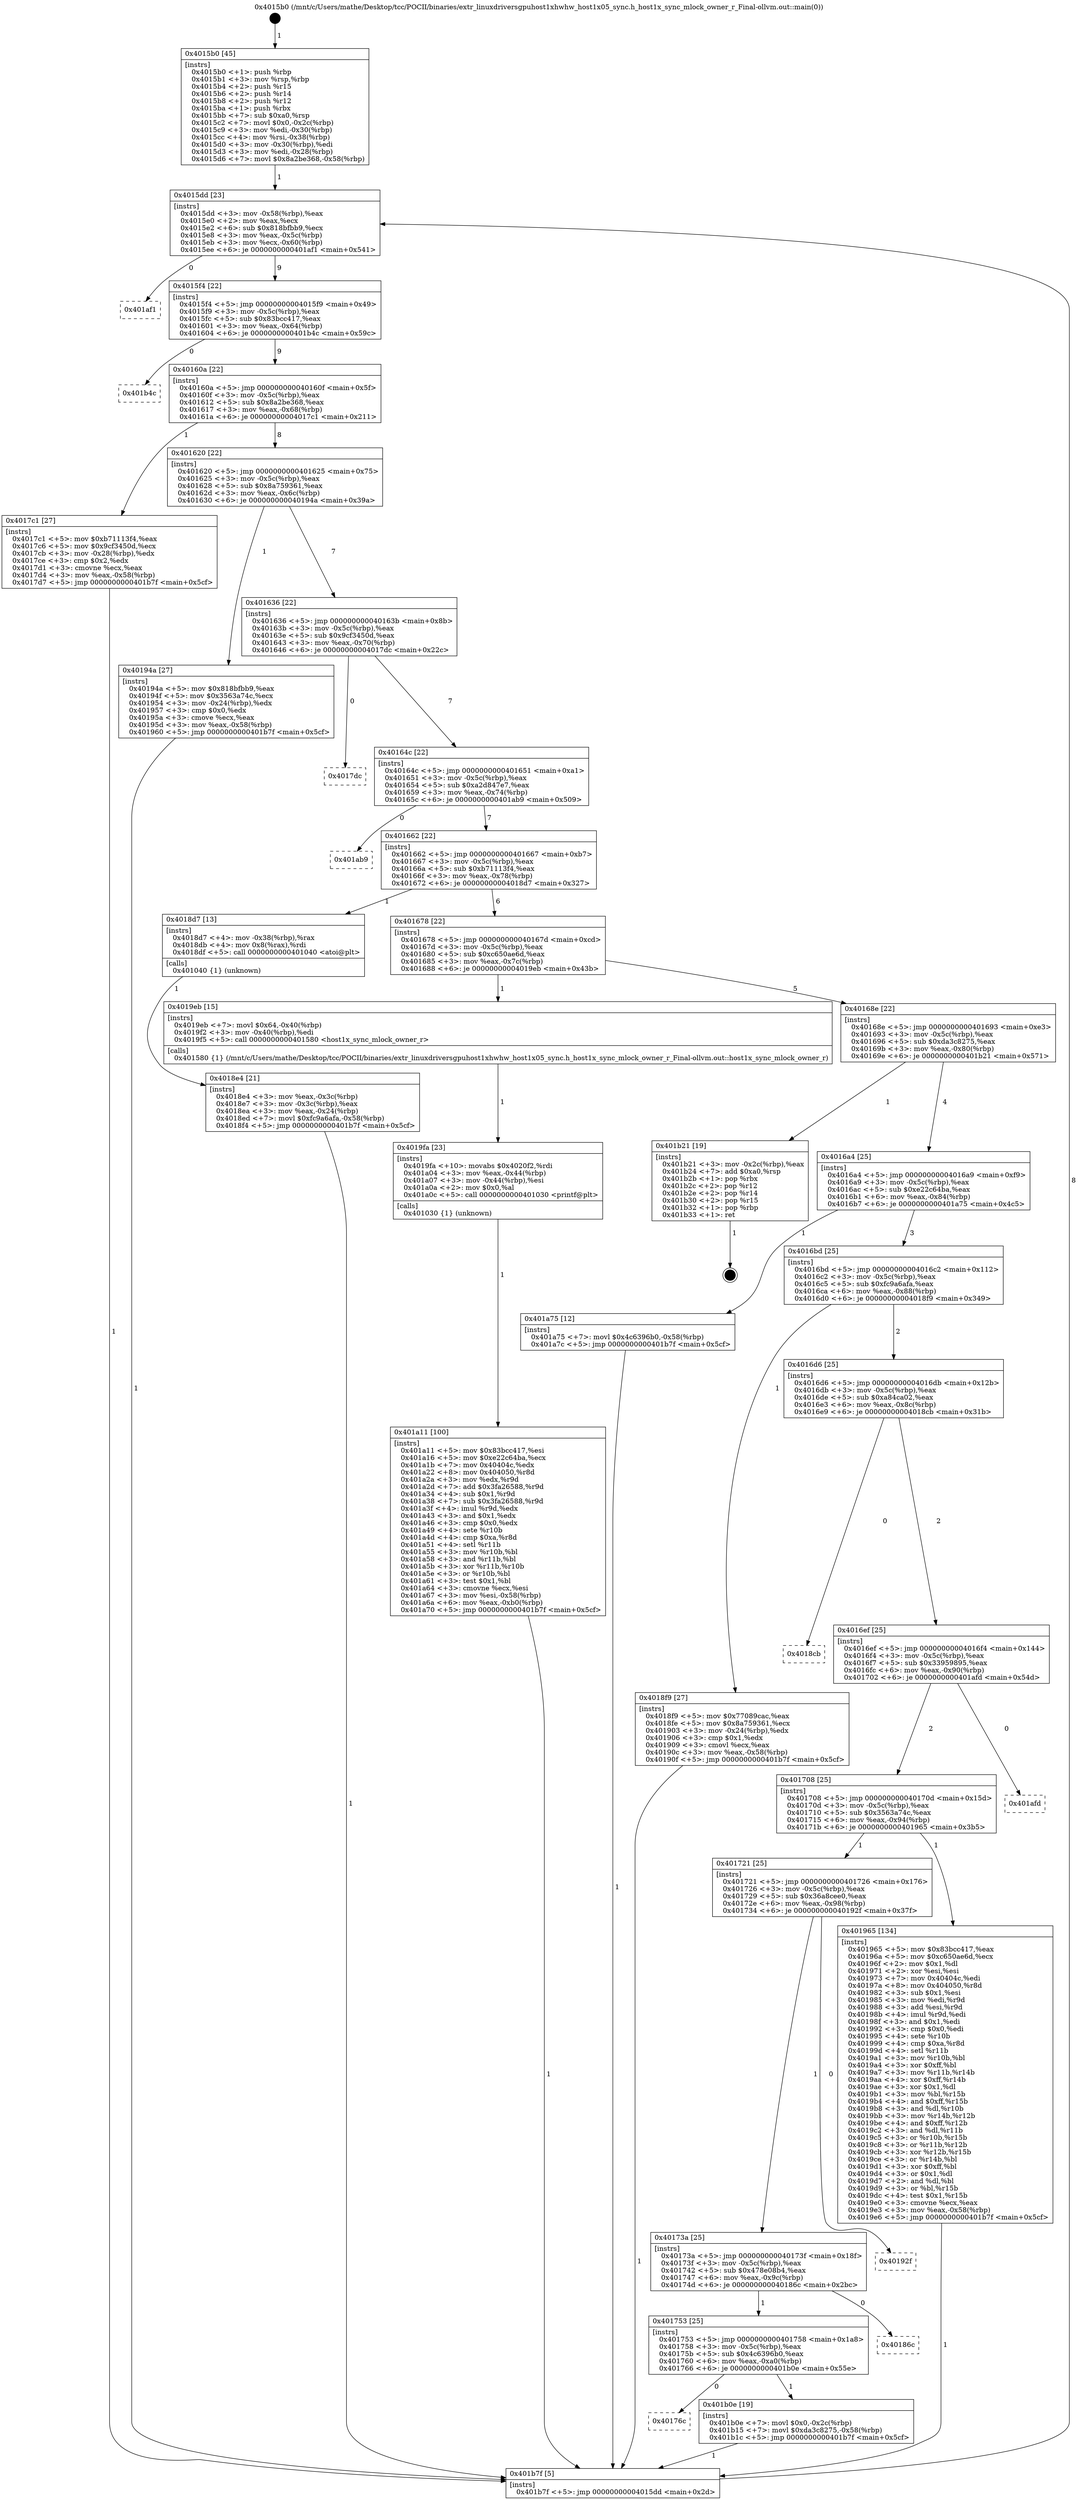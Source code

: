 digraph "0x4015b0" {
  label = "0x4015b0 (/mnt/c/Users/mathe/Desktop/tcc/POCII/binaries/extr_linuxdriversgpuhost1xhwhw_host1x05_sync.h_host1x_sync_mlock_owner_r_Final-ollvm.out::main(0))"
  labelloc = "t"
  node[shape=record]

  Entry [label="",width=0.3,height=0.3,shape=circle,fillcolor=black,style=filled]
  "0x4015dd" [label="{
     0x4015dd [23]\l
     | [instrs]\l
     &nbsp;&nbsp;0x4015dd \<+3\>: mov -0x58(%rbp),%eax\l
     &nbsp;&nbsp;0x4015e0 \<+2\>: mov %eax,%ecx\l
     &nbsp;&nbsp;0x4015e2 \<+6\>: sub $0x818bfbb9,%ecx\l
     &nbsp;&nbsp;0x4015e8 \<+3\>: mov %eax,-0x5c(%rbp)\l
     &nbsp;&nbsp;0x4015eb \<+3\>: mov %ecx,-0x60(%rbp)\l
     &nbsp;&nbsp;0x4015ee \<+6\>: je 0000000000401af1 \<main+0x541\>\l
  }"]
  "0x401af1" [label="{
     0x401af1\l
  }", style=dashed]
  "0x4015f4" [label="{
     0x4015f4 [22]\l
     | [instrs]\l
     &nbsp;&nbsp;0x4015f4 \<+5\>: jmp 00000000004015f9 \<main+0x49\>\l
     &nbsp;&nbsp;0x4015f9 \<+3\>: mov -0x5c(%rbp),%eax\l
     &nbsp;&nbsp;0x4015fc \<+5\>: sub $0x83bcc417,%eax\l
     &nbsp;&nbsp;0x401601 \<+3\>: mov %eax,-0x64(%rbp)\l
     &nbsp;&nbsp;0x401604 \<+6\>: je 0000000000401b4c \<main+0x59c\>\l
  }"]
  Exit [label="",width=0.3,height=0.3,shape=circle,fillcolor=black,style=filled,peripheries=2]
  "0x401b4c" [label="{
     0x401b4c\l
  }", style=dashed]
  "0x40160a" [label="{
     0x40160a [22]\l
     | [instrs]\l
     &nbsp;&nbsp;0x40160a \<+5\>: jmp 000000000040160f \<main+0x5f\>\l
     &nbsp;&nbsp;0x40160f \<+3\>: mov -0x5c(%rbp),%eax\l
     &nbsp;&nbsp;0x401612 \<+5\>: sub $0x8a2be368,%eax\l
     &nbsp;&nbsp;0x401617 \<+3\>: mov %eax,-0x68(%rbp)\l
     &nbsp;&nbsp;0x40161a \<+6\>: je 00000000004017c1 \<main+0x211\>\l
  }"]
  "0x40176c" [label="{
     0x40176c\l
  }", style=dashed]
  "0x4017c1" [label="{
     0x4017c1 [27]\l
     | [instrs]\l
     &nbsp;&nbsp;0x4017c1 \<+5\>: mov $0xb71113f4,%eax\l
     &nbsp;&nbsp;0x4017c6 \<+5\>: mov $0x9cf3450d,%ecx\l
     &nbsp;&nbsp;0x4017cb \<+3\>: mov -0x28(%rbp),%edx\l
     &nbsp;&nbsp;0x4017ce \<+3\>: cmp $0x2,%edx\l
     &nbsp;&nbsp;0x4017d1 \<+3\>: cmovne %ecx,%eax\l
     &nbsp;&nbsp;0x4017d4 \<+3\>: mov %eax,-0x58(%rbp)\l
     &nbsp;&nbsp;0x4017d7 \<+5\>: jmp 0000000000401b7f \<main+0x5cf\>\l
  }"]
  "0x401620" [label="{
     0x401620 [22]\l
     | [instrs]\l
     &nbsp;&nbsp;0x401620 \<+5\>: jmp 0000000000401625 \<main+0x75\>\l
     &nbsp;&nbsp;0x401625 \<+3\>: mov -0x5c(%rbp),%eax\l
     &nbsp;&nbsp;0x401628 \<+5\>: sub $0x8a759361,%eax\l
     &nbsp;&nbsp;0x40162d \<+3\>: mov %eax,-0x6c(%rbp)\l
     &nbsp;&nbsp;0x401630 \<+6\>: je 000000000040194a \<main+0x39a\>\l
  }"]
  "0x401b7f" [label="{
     0x401b7f [5]\l
     | [instrs]\l
     &nbsp;&nbsp;0x401b7f \<+5\>: jmp 00000000004015dd \<main+0x2d\>\l
  }"]
  "0x4015b0" [label="{
     0x4015b0 [45]\l
     | [instrs]\l
     &nbsp;&nbsp;0x4015b0 \<+1\>: push %rbp\l
     &nbsp;&nbsp;0x4015b1 \<+3\>: mov %rsp,%rbp\l
     &nbsp;&nbsp;0x4015b4 \<+2\>: push %r15\l
     &nbsp;&nbsp;0x4015b6 \<+2\>: push %r14\l
     &nbsp;&nbsp;0x4015b8 \<+2\>: push %r12\l
     &nbsp;&nbsp;0x4015ba \<+1\>: push %rbx\l
     &nbsp;&nbsp;0x4015bb \<+7\>: sub $0xa0,%rsp\l
     &nbsp;&nbsp;0x4015c2 \<+7\>: movl $0x0,-0x2c(%rbp)\l
     &nbsp;&nbsp;0x4015c9 \<+3\>: mov %edi,-0x30(%rbp)\l
     &nbsp;&nbsp;0x4015cc \<+4\>: mov %rsi,-0x38(%rbp)\l
     &nbsp;&nbsp;0x4015d0 \<+3\>: mov -0x30(%rbp),%edi\l
     &nbsp;&nbsp;0x4015d3 \<+3\>: mov %edi,-0x28(%rbp)\l
     &nbsp;&nbsp;0x4015d6 \<+7\>: movl $0x8a2be368,-0x58(%rbp)\l
  }"]
  "0x401b0e" [label="{
     0x401b0e [19]\l
     | [instrs]\l
     &nbsp;&nbsp;0x401b0e \<+7\>: movl $0x0,-0x2c(%rbp)\l
     &nbsp;&nbsp;0x401b15 \<+7\>: movl $0xda3c8275,-0x58(%rbp)\l
     &nbsp;&nbsp;0x401b1c \<+5\>: jmp 0000000000401b7f \<main+0x5cf\>\l
  }"]
  "0x40194a" [label="{
     0x40194a [27]\l
     | [instrs]\l
     &nbsp;&nbsp;0x40194a \<+5\>: mov $0x818bfbb9,%eax\l
     &nbsp;&nbsp;0x40194f \<+5\>: mov $0x3563a74c,%ecx\l
     &nbsp;&nbsp;0x401954 \<+3\>: mov -0x24(%rbp),%edx\l
     &nbsp;&nbsp;0x401957 \<+3\>: cmp $0x0,%edx\l
     &nbsp;&nbsp;0x40195a \<+3\>: cmove %ecx,%eax\l
     &nbsp;&nbsp;0x40195d \<+3\>: mov %eax,-0x58(%rbp)\l
     &nbsp;&nbsp;0x401960 \<+5\>: jmp 0000000000401b7f \<main+0x5cf\>\l
  }"]
  "0x401636" [label="{
     0x401636 [22]\l
     | [instrs]\l
     &nbsp;&nbsp;0x401636 \<+5\>: jmp 000000000040163b \<main+0x8b\>\l
     &nbsp;&nbsp;0x40163b \<+3\>: mov -0x5c(%rbp),%eax\l
     &nbsp;&nbsp;0x40163e \<+5\>: sub $0x9cf3450d,%eax\l
     &nbsp;&nbsp;0x401643 \<+3\>: mov %eax,-0x70(%rbp)\l
     &nbsp;&nbsp;0x401646 \<+6\>: je 00000000004017dc \<main+0x22c\>\l
  }"]
  "0x401753" [label="{
     0x401753 [25]\l
     | [instrs]\l
     &nbsp;&nbsp;0x401753 \<+5\>: jmp 0000000000401758 \<main+0x1a8\>\l
     &nbsp;&nbsp;0x401758 \<+3\>: mov -0x5c(%rbp),%eax\l
     &nbsp;&nbsp;0x40175b \<+5\>: sub $0x4c6396b0,%eax\l
     &nbsp;&nbsp;0x401760 \<+6\>: mov %eax,-0xa0(%rbp)\l
     &nbsp;&nbsp;0x401766 \<+6\>: je 0000000000401b0e \<main+0x55e\>\l
  }"]
  "0x4017dc" [label="{
     0x4017dc\l
  }", style=dashed]
  "0x40164c" [label="{
     0x40164c [22]\l
     | [instrs]\l
     &nbsp;&nbsp;0x40164c \<+5\>: jmp 0000000000401651 \<main+0xa1\>\l
     &nbsp;&nbsp;0x401651 \<+3\>: mov -0x5c(%rbp),%eax\l
     &nbsp;&nbsp;0x401654 \<+5\>: sub $0xa2d847e7,%eax\l
     &nbsp;&nbsp;0x401659 \<+3\>: mov %eax,-0x74(%rbp)\l
     &nbsp;&nbsp;0x40165c \<+6\>: je 0000000000401ab9 \<main+0x509\>\l
  }"]
  "0x40186c" [label="{
     0x40186c\l
  }", style=dashed]
  "0x401ab9" [label="{
     0x401ab9\l
  }", style=dashed]
  "0x401662" [label="{
     0x401662 [22]\l
     | [instrs]\l
     &nbsp;&nbsp;0x401662 \<+5\>: jmp 0000000000401667 \<main+0xb7\>\l
     &nbsp;&nbsp;0x401667 \<+3\>: mov -0x5c(%rbp),%eax\l
     &nbsp;&nbsp;0x40166a \<+5\>: sub $0xb71113f4,%eax\l
     &nbsp;&nbsp;0x40166f \<+3\>: mov %eax,-0x78(%rbp)\l
     &nbsp;&nbsp;0x401672 \<+6\>: je 00000000004018d7 \<main+0x327\>\l
  }"]
  "0x40173a" [label="{
     0x40173a [25]\l
     | [instrs]\l
     &nbsp;&nbsp;0x40173a \<+5\>: jmp 000000000040173f \<main+0x18f\>\l
     &nbsp;&nbsp;0x40173f \<+3\>: mov -0x5c(%rbp),%eax\l
     &nbsp;&nbsp;0x401742 \<+5\>: sub $0x478e08b4,%eax\l
     &nbsp;&nbsp;0x401747 \<+6\>: mov %eax,-0x9c(%rbp)\l
     &nbsp;&nbsp;0x40174d \<+6\>: je 000000000040186c \<main+0x2bc\>\l
  }"]
  "0x4018d7" [label="{
     0x4018d7 [13]\l
     | [instrs]\l
     &nbsp;&nbsp;0x4018d7 \<+4\>: mov -0x38(%rbp),%rax\l
     &nbsp;&nbsp;0x4018db \<+4\>: mov 0x8(%rax),%rdi\l
     &nbsp;&nbsp;0x4018df \<+5\>: call 0000000000401040 \<atoi@plt\>\l
     | [calls]\l
     &nbsp;&nbsp;0x401040 \{1\} (unknown)\l
  }"]
  "0x401678" [label="{
     0x401678 [22]\l
     | [instrs]\l
     &nbsp;&nbsp;0x401678 \<+5\>: jmp 000000000040167d \<main+0xcd\>\l
     &nbsp;&nbsp;0x40167d \<+3\>: mov -0x5c(%rbp),%eax\l
     &nbsp;&nbsp;0x401680 \<+5\>: sub $0xc650ae6d,%eax\l
     &nbsp;&nbsp;0x401685 \<+3\>: mov %eax,-0x7c(%rbp)\l
     &nbsp;&nbsp;0x401688 \<+6\>: je 00000000004019eb \<main+0x43b\>\l
  }"]
  "0x4018e4" [label="{
     0x4018e4 [21]\l
     | [instrs]\l
     &nbsp;&nbsp;0x4018e4 \<+3\>: mov %eax,-0x3c(%rbp)\l
     &nbsp;&nbsp;0x4018e7 \<+3\>: mov -0x3c(%rbp),%eax\l
     &nbsp;&nbsp;0x4018ea \<+3\>: mov %eax,-0x24(%rbp)\l
     &nbsp;&nbsp;0x4018ed \<+7\>: movl $0xfc9a6afa,-0x58(%rbp)\l
     &nbsp;&nbsp;0x4018f4 \<+5\>: jmp 0000000000401b7f \<main+0x5cf\>\l
  }"]
  "0x40192f" [label="{
     0x40192f\l
  }", style=dashed]
  "0x4019eb" [label="{
     0x4019eb [15]\l
     | [instrs]\l
     &nbsp;&nbsp;0x4019eb \<+7\>: movl $0x64,-0x40(%rbp)\l
     &nbsp;&nbsp;0x4019f2 \<+3\>: mov -0x40(%rbp),%edi\l
     &nbsp;&nbsp;0x4019f5 \<+5\>: call 0000000000401580 \<host1x_sync_mlock_owner_r\>\l
     | [calls]\l
     &nbsp;&nbsp;0x401580 \{1\} (/mnt/c/Users/mathe/Desktop/tcc/POCII/binaries/extr_linuxdriversgpuhost1xhwhw_host1x05_sync.h_host1x_sync_mlock_owner_r_Final-ollvm.out::host1x_sync_mlock_owner_r)\l
  }"]
  "0x40168e" [label="{
     0x40168e [22]\l
     | [instrs]\l
     &nbsp;&nbsp;0x40168e \<+5\>: jmp 0000000000401693 \<main+0xe3\>\l
     &nbsp;&nbsp;0x401693 \<+3\>: mov -0x5c(%rbp),%eax\l
     &nbsp;&nbsp;0x401696 \<+5\>: sub $0xda3c8275,%eax\l
     &nbsp;&nbsp;0x40169b \<+3\>: mov %eax,-0x80(%rbp)\l
     &nbsp;&nbsp;0x40169e \<+6\>: je 0000000000401b21 \<main+0x571\>\l
  }"]
  "0x401a11" [label="{
     0x401a11 [100]\l
     | [instrs]\l
     &nbsp;&nbsp;0x401a11 \<+5\>: mov $0x83bcc417,%esi\l
     &nbsp;&nbsp;0x401a16 \<+5\>: mov $0xe22c64ba,%ecx\l
     &nbsp;&nbsp;0x401a1b \<+7\>: mov 0x40404c,%edx\l
     &nbsp;&nbsp;0x401a22 \<+8\>: mov 0x404050,%r8d\l
     &nbsp;&nbsp;0x401a2a \<+3\>: mov %edx,%r9d\l
     &nbsp;&nbsp;0x401a2d \<+7\>: add $0x3fa26588,%r9d\l
     &nbsp;&nbsp;0x401a34 \<+4\>: sub $0x1,%r9d\l
     &nbsp;&nbsp;0x401a38 \<+7\>: sub $0x3fa26588,%r9d\l
     &nbsp;&nbsp;0x401a3f \<+4\>: imul %r9d,%edx\l
     &nbsp;&nbsp;0x401a43 \<+3\>: and $0x1,%edx\l
     &nbsp;&nbsp;0x401a46 \<+3\>: cmp $0x0,%edx\l
     &nbsp;&nbsp;0x401a49 \<+4\>: sete %r10b\l
     &nbsp;&nbsp;0x401a4d \<+4\>: cmp $0xa,%r8d\l
     &nbsp;&nbsp;0x401a51 \<+4\>: setl %r11b\l
     &nbsp;&nbsp;0x401a55 \<+3\>: mov %r10b,%bl\l
     &nbsp;&nbsp;0x401a58 \<+3\>: and %r11b,%bl\l
     &nbsp;&nbsp;0x401a5b \<+3\>: xor %r11b,%r10b\l
     &nbsp;&nbsp;0x401a5e \<+3\>: or %r10b,%bl\l
     &nbsp;&nbsp;0x401a61 \<+3\>: test $0x1,%bl\l
     &nbsp;&nbsp;0x401a64 \<+3\>: cmovne %ecx,%esi\l
     &nbsp;&nbsp;0x401a67 \<+3\>: mov %esi,-0x58(%rbp)\l
     &nbsp;&nbsp;0x401a6a \<+6\>: mov %eax,-0xb0(%rbp)\l
     &nbsp;&nbsp;0x401a70 \<+5\>: jmp 0000000000401b7f \<main+0x5cf\>\l
  }"]
  "0x401b21" [label="{
     0x401b21 [19]\l
     | [instrs]\l
     &nbsp;&nbsp;0x401b21 \<+3\>: mov -0x2c(%rbp),%eax\l
     &nbsp;&nbsp;0x401b24 \<+7\>: add $0xa0,%rsp\l
     &nbsp;&nbsp;0x401b2b \<+1\>: pop %rbx\l
     &nbsp;&nbsp;0x401b2c \<+2\>: pop %r12\l
     &nbsp;&nbsp;0x401b2e \<+2\>: pop %r14\l
     &nbsp;&nbsp;0x401b30 \<+2\>: pop %r15\l
     &nbsp;&nbsp;0x401b32 \<+1\>: pop %rbp\l
     &nbsp;&nbsp;0x401b33 \<+1\>: ret\l
  }"]
  "0x4016a4" [label="{
     0x4016a4 [25]\l
     | [instrs]\l
     &nbsp;&nbsp;0x4016a4 \<+5\>: jmp 00000000004016a9 \<main+0xf9\>\l
     &nbsp;&nbsp;0x4016a9 \<+3\>: mov -0x5c(%rbp),%eax\l
     &nbsp;&nbsp;0x4016ac \<+5\>: sub $0xe22c64ba,%eax\l
     &nbsp;&nbsp;0x4016b1 \<+6\>: mov %eax,-0x84(%rbp)\l
     &nbsp;&nbsp;0x4016b7 \<+6\>: je 0000000000401a75 \<main+0x4c5\>\l
  }"]
  "0x4019fa" [label="{
     0x4019fa [23]\l
     | [instrs]\l
     &nbsp;&nbsp;0x4019fa \<+10\>: movabs $0x4020f2,%rdi\l
     &nbsp;&nbsp;0x401a04 \<+3\>: mov %eax,-0x44(%rbp)\l
     &nbsp;&nbsp;0x401a07 \<+3\>: mov -0x44(%rbp),%esi\l
     &nbsp;&nbsp;0x401a0a \<+2\>: mov $0x0,%al\l
     &nbsp;&nbsp;0x401a0c \<+5\>: call 0000000000401030 \<printf@plt\>\l
     | [calls]\l
     &nbsp;&nbsp;0x401030 \{1\} (unknown)\l
  }"]
  "0x401a75" [label="{
     0x401a75 [12]\l
     | [instrs]\l
     &nbsp;&nbsp;0x401a75 \<+7\>: movl $0x4c6396b0,-0x58(%rbp)\l
     &nbsp;&nbsp;0x401a7c \<+5\>: jmp 0000000000401b7f \<main+0x5cf\>\l
  }"]
  "0x4016bd" [label="{
     0x4016bd [25]\l
     | [instrs]\l
     &nbsp;&nbsp;0x4016bd \<+5\>: jmp 00000000004016c2 \<main+0x112\>\l
     &nbsp;&nbsp;0x4016c2 \<+3\>: mov -0x5c(%rbp),%eax\l
     &nbsp;&nbsp;0x4016c5 \<+5\>: sub $0xfc9a6afa,%eax\l
     &nbsp;&nbsp;0x4016ca \<+6\>: mov %eax,-0x88(%rbp)\l
     &nbsp;&nbsp;0x4016d0 \<+6\>: je 00000000004018f9 \<main+0x349\>\l
  }"]
  "0x401721" [label="{
     0x401721 [25]\l
     | [instrs]\l
     &nbsp;&nbsp;0x401721 \<+5\>: jmp 0000000000401726 \<main+0x176\>\l
     &nbsp;&nbsp;0x401726 \<+3\>: mov -0x5c(%rbp),%eax\l
     &nbsp;&nbsp;0x401729 \<+5\>: sub $0x36a8cee0,%eax\l
     &nbsp;&nbsp;0x40172e \<+6\>: mov %eax,-0x98(%rbp)\l
     &nbsp;&nbsp;0x401734 \<+6\>: je 000000000040192f \<main+0x37f\>\l
  }"]
  "0x4018f9" [label="{
     0x4018f9 [27]\l
     | [instrs]\l
     &nbsp;&nbsp;0x4018f9 \<+5\>: mov $0x77089cac,%eax\l
     &nbsp;&nbsp;0x4018fe \<+5\>: mov $0x8a759361,%ecx\l
     &nbsp;&nbsp;0x401903 \<+3\>: mov -0x24(%rbp),%edx\l
     &nbsp;&nbsp;0x401906 \<+3\>: cmp $0x1,%edx\l
     &nbsp;&nbsp;0x401909 \<+3\>: cmovl %ecx,%eax\l
     &nbsp;&nbsp;0x40190c \<+3\>: mov %eax,-0x58(%rbp)\l
     &nbsp;&nbsp;0x40190f \<+5\>: jmp 0000000000401b7f \<main+0x5cf\>\l
  }"]
  "0x4016d6" [label="{
     0x4016d6 [25]\l
     | [instrs]\l
     &nbsp;&nbsp;0x4016d6 \<+5\>: jmp 00000000004016db \<main+0x12b\>\l
     &nbsp;&nbsp;0x4016db \<+3\>: mov -0x5c(%rbp),%eax\l
     &nbsp;&nbsp;0x4016de \<+5\>: sub $0xa84ca02,%eax\l
     &nbsp;&nbsp;0x4016e3 \<+6\>: mov %eax,-0x8c(%rbp)\l
     &nbsp;&nbsp;0x4016e9 \<+6\>: je 00000000004018cb \<main+0x31b\>\l
  }"]
  "0x401965" [label="{
     0x401965 [134]\l
     | [instrs]\l
     &nbsp;&nbsp;0x401965 \<+5\>: mov $0x83bcc417,%eax\l
     &nbsp;&nbsp;0x40196a \<+5\>: mov $0xc650ae6d,%ecx\l
     &nbsp;&nbsp;0x40196f \<+2\>: mov $0x1,%dl\l
     &nbsp;&nbsp;0x401971 \<+2\>: xor %esi,%esi\l
     &nbsp;&nbsp;0x401973 \<+7\>: mov 0x40404c,%edi\l
     &nbsp;&nbsp;0x40197a \<+8\>: mov 0x404050,%r8d\l
     &nbsp;&nbsp;0x401982 \<+3\>: sub $0x1,%esi\l
     &nbsp;&nbsp;0x401985 \<+3\>: mov %edi,%r9d\l
     &nbsp;&nbsp;0x401988 \<+3\>: add %esi,%r9d\l
     &nbsp;&nbsp;0x40198b \<+4\>: imul %r9d,%edi\l
     &nbsp;&nbsp;0x40198f \<+3\>: and $0x1,%edi\l
     &nbsp;&nbsp;0x401992 \<+3\>: cmp $0x0,%edi\l
     &nbsp;&nbsp;0x401995 \<+4\>: sete %r10b\l
     &nbsp;&nbsp;0x401999 \<+4\>: cmp $0xa,%r8d\l
     &nbsp;&nbsp;0x40199d \<+4\>: setl %r11b\l
     &nbsp;&nbsp;0x4019a1 \<+3\>: mov %r10b,%bl\l
     &nbsp;&nbsp;0x4019a4 \<+3\>: xor $0xff,%bl\l
     &nbsp;&nbsp;0x4019a7 \<+3\>: mov %r11b,%r14b\l
     &nbsp;&nbsp;0x4019aa \<+4\>: xor $0xff,%r14b\l
     &nbsp;&nbsp;0x4019ae \<+3\>: xor $0x1,%dl\l
     &nbsp;&nbsp;0x4019b1 \<+3\>: mov %bl,%r15b\l
     &nbsp;&nbsp;0x4019b4 \<+4\>: and $0xff,%r15b\l
     &nbsp;&nbsp;0x4019b8 \<+3\>: and %dl,%r10b\l
     &nbsp;&nbsp;0x4019bb \<+3\>: mov %r14b,%r12b\l
     &nbsp;&nbsp;0x4019be \<+4\>: and $0xff,%r12b\l
     &nbsp;&nbsp;0x4019c2 \<+3\>: and %dl,%r11b\l
     &nbsp;&nbsp;0x4019c5 \<+3\>: or %r10b,%r15b\l
     &nbsp;&nbsp;0x4019c8 \<+3\>: or %r11b,%r12b\l
     &nbsp;&nbsp;0x4019cb \<+3\>: xor %r12b,%r15b\l
     &nbsp;&nbsp;0x4019ce \<+3\>: or %r14b,%bl\l
     &nbsp;&nbsp;0x4019d1 \<+3\>: xor $0xff,%bl\l
     &nbsp;&nbsp;0x4019d4 \<+3\>: or $0x1,%dl\l
     &nbsp;&nbsp;0x4019d7 \<+2\>: and %dl,%bl\l
     &nbsp;&nbsp;0x4019d9 \<+3\>: or %bl,%r15b\l
     &nbsp;&nbsp;0x4019dc \<+4\>: test $0x1,%r15b\l
     &nbsp;&nbsp;0x4019e0 \<+3\>: cmovne %ecx,%eax\l
     &nbsp;&nbsp;0x4019e3 \<+3\>: mov %eax,-0x58(%rbp)\l
     &nbsp;&nbsp;0x4019e6 \<+5\>: jmp 0000000000401b7f \<main+0x5cf\>\l
  }"]
  "0x4018cb" [label="{
     0x4018cb\l
  }", style=dashed]
  "0x4016ef" [label="{
     0x4016ef [25]\l
     | [instrs]\l
     &nbsp;&nbsp;0x4016ef \<+5\>: jmp 00000000004016f4 \<main+0x144\>\l
     &nbsp;&nbsp;0x4016f4 \<+3\>: mov -0x5c(%rbp),%eax\l
     &nbsp;&nbsp;0x4016f7 \<+5\>: sub $0x33959895,%eax\l
     &nbsp;&nbsp;0x4016fc \<+6\>: mov %eax,-0x90(%rbp)\l
     &nbsp;&nbsp;0x401702 \<+6\>: je 0000000000401afd \<main+0x54d\>\l
  }"]
  "0x401708" [label="{
     0x401708 [25]\l
     | [instrs]\l
     &nbsp;&nbsp;0x401708 \<+5\>: jmp 000000000040170d \<main+0x15d\>\l
     &nbsp;&nbsp;0x40170d \<+3\>: mov -0x5c(%rbp),%eax\l
     &nbsp;&nbsp;0x401710 \<+5\>: sub $0x3563a74c,%eax\l
     &nbsp;&nbsp;0x401715 \<+6\>: mov %eax,-0x94(%rbp)\l
     &nbsp;&nbsp;0x40171b \<+6\>: je 0000000000401965 \<main+0x3b5\>\l
  }"]
  "0x401afd" [label="{
     0x401afd\l
  }", style=dashed]
  Entry -> "0x4015b0" [label=" 1"]
  "0x4015dd" -> "0x401af1" [label=" 0"]
  "0x4015dd" -> "0x4015f4" [label=" 9"]
  "0x401b21" -> Exit [label=" 1"]
  "0x4015f4" -> "0x401b4c" [label=" 0"]
  "0x4015f4" -> "0x40160a" [label=" 9"]
  "0x401b0e" -> "0x401b7f" [label=" 1"]
  "0x40160a" -> "0x4017c1" [label=" 1"]
  "0x40160a" -> "0x401620" [label=" 8"]
  "0x4017c1" -> "0x401b7f" [label=" 1"]
  "0x4015b0" -> "0x4015dd" [label=" 1"]
  "0x401b7f" -> "0x4015dd" [label=" 8"]
  "0x401753" -> "0x40176c" [label=" 0"]
  "0x401620" -> "0x40194a" [label=" 1"]
  "0x401620" -> "0x401636" [label=" 7"]
  "0x401753" -> "0x401b0e" [label=" 1"]
  "0x401636" -> "0x4017dc" [label=" 0"]
  "0x401636" -> "0x40164c" [label=" 7"]
  "0x40173a" -> "0x401753" [label=" 1"]
  "0x40164c" -> "0x401ab9" [label=" 0"]
  "0x40164c" -> "0x401662" [label=" 7"]
  "0x40173a" -> "0x40186c" [label=" 0"]
  "0x401662" -> "0x4018d7" [label=" 1"]
  "0x401662" -> "0x401678" [label=" 6"]
  "0x4018d7" -> "0x4018e4" [label=" 1"]
  "0x4018e4" -> "0x401b7f" [label=" 1"]
  "0x401721" -> "0x40173a" [label=" 1"]
  "0x401678" -> "0x4019eb" [label=" 1"]
  "0x401678" -> "0x40168e" [label=" 5"]
  "0x401721" -> "0x40192f" [label=" 0"]
  "0x40168e" -> "0x401b21" [label=" 1"]
  "0x40168e" -> "0x4016a4" [label=" 4"]
  "0x401a75" -> "0x401b7f" [label=" 1"]
  "0x4016a4" -> "0x401a75" [label=" 1"]
  "0x4016a4" -> "0x4016bd" [label=" 3"]
  "0x401a11" -> "0x401b7f" [label=" 1"]
  "0x4016bd" -> "0x4018f9" [label=" 1"]
  "0x4016bd" -> "0x4016d6" [label=" 2"]
  "0x4018f9" -> "0x401b7f" [label=" 1"]
  "0x40194a" -> "0x401b7f" [label=" 1"]
  "0x4019fa" -> "0x401a11" [label=" 1"]
  "0x4016d6" -> "0x4018cb" [label=" 0"]
  "0x4016d6" -> "0x4016ef" [label=" 2"]
  "0x4019eb" -> "0x4019fa" [label=" 1"]
  "0x4016ef" -> "0x401afd" [label=" 0"]
  "0x4016ef" -> "0x401708" [label=" 2"]
  "0x401965" -> "0x401b7f" [label=" 1"]
  "0x401708" -> "0x401965" [label=" 1"]
  "0x401708" -> "0x401721" [label=" 1"]
}
